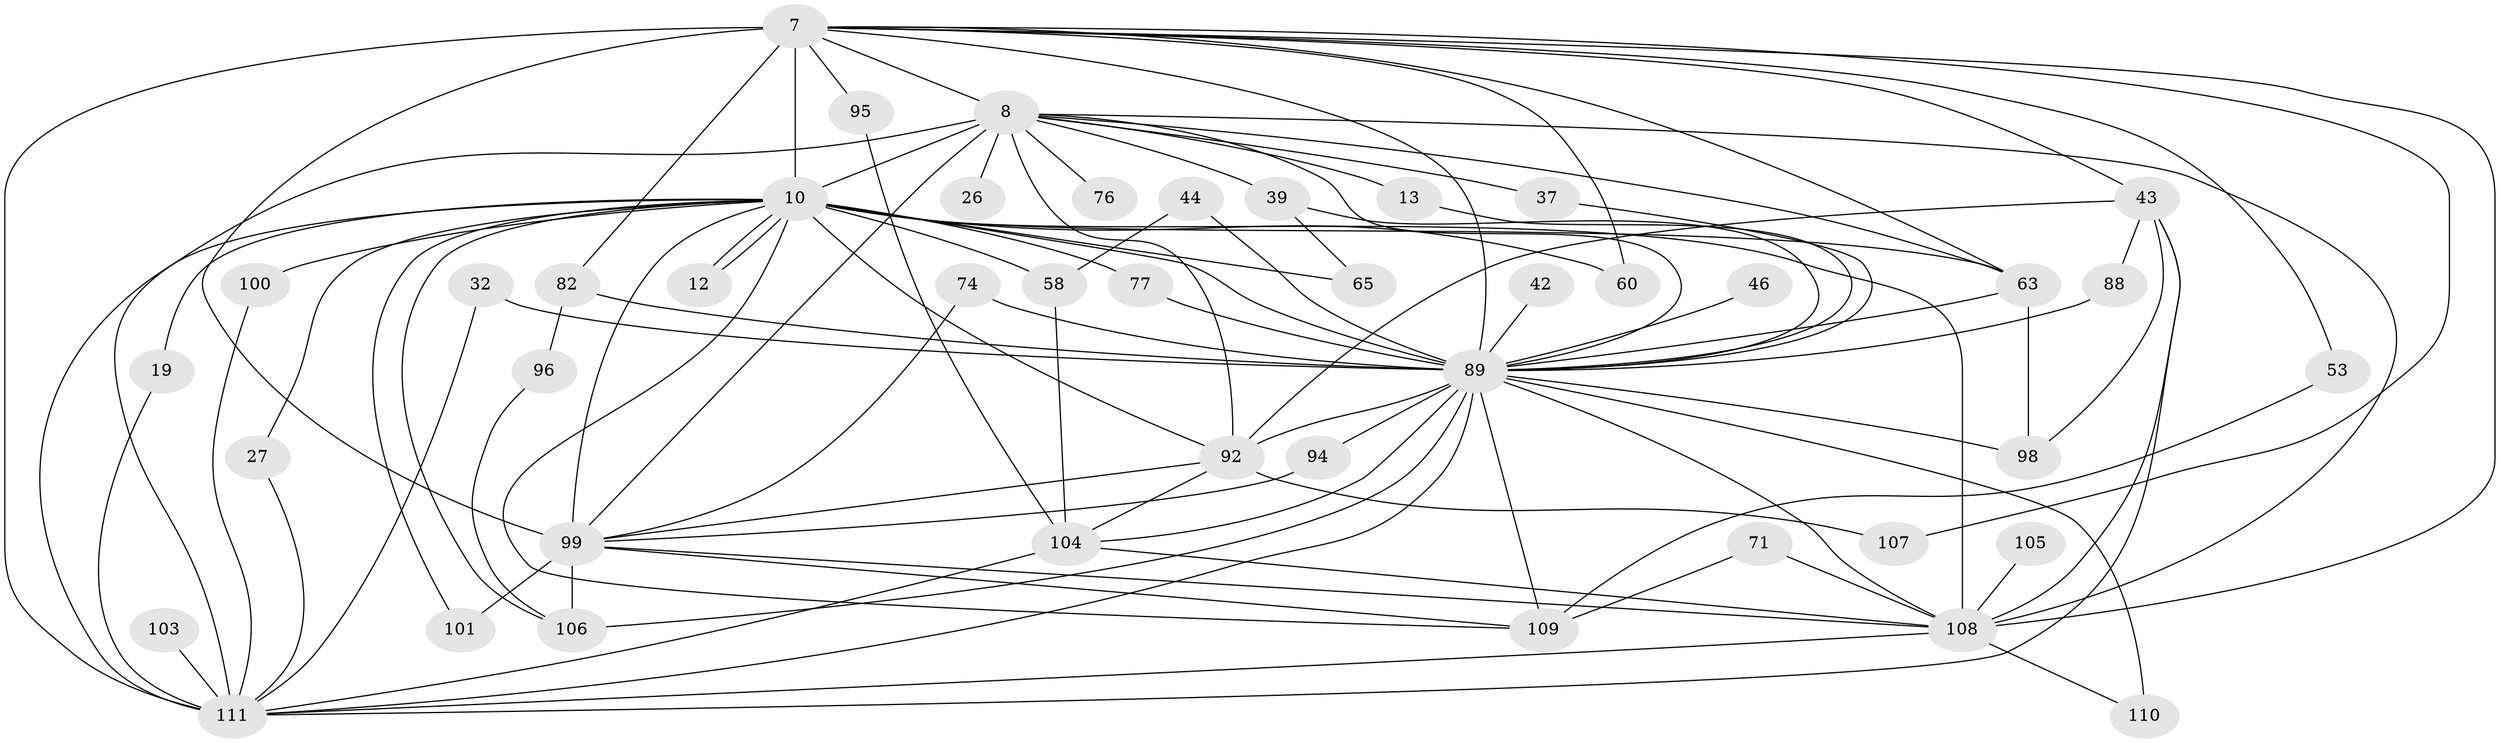 // original degree distribution, {20: 0.009009009009009009, 13: 0.009009009009009009, 17: 0.009009009009009009, 24: 0.018018018018018018, 19: 0.009009009009009009, 16: 0.009009009009009009, 23: 0.009009009009009009, 21: 0.018018018018018018, 7: 0.02702702702702703, 2: 0.4774774774774775, 9: 0.009009009009009009, 3: 0.24324324324324326, 4: 0.11711711711711711, 5: 0.009009009009009009, 8: 0.018018018018018018, 6: 0.009009009009009009}
// Generated by graph-tools (version 1.1) at 2025/47/03/04/25 21:47:50]
// undirected, 44 vertices, 98 edges
graph export_dot {
graph [start="1"]
  node [color=gray90,style=filled];
  7 [super="+5"];
  8 [super="+2"];
  10 [super="+1"];
  12;
  13;
  19;
  26;
  27;
  32;
  37;
  39 [super="+38"];
  42;
  43 [super="+41"];
  44;
  46;
  53;
  58 [super="+25+23"];
  60;
  63 [super="+22+20+56"];
  65;
  71;
  74;
  76;
  77;
  82 [super="+47"];
  88;
  89 [super="+48+49+9"];
  92 [super="+83+84+85"];
  94;
  95;
  96;
  98 [super="+30"];
  99 [super="+73+68+81+97"];
  100 [super="+80"];
  101;
  103 [super="+50"];
  104 [super="+11+15"];
  105;
  106 [super="+66+93"];
  107;
  108 [super="+61+78+102+69"];
  109 [super="+79+34+57"];
  110;
  111 [super="+87+6"];
  7 -- 8 [weight=4];
  7 -- 10 [weight=4];
  7 -- 60;
  7 -- 63 [weight=2];
  7 -- 95;
  7 -- 107;
  7 -- 53;
  7 -- 82 [weight=2];
  7 -- 43 [weight=2];
  7 -- 111 [weight=4];
  7 -- 89 [weight=6];
  7 -- 99 [weight=11];
  7 -- 108;
  8 -- 10 [weight=4];
  8 -- 13;
  8 -- 26 [weight=2];
  8 -- 37;
  8 -- 39 [weight=2];
  8 -- 76 [weight=2];
  8 -- 111 [weight=5];
  8 -- 89 [weight=5];
  8 -- 99;
  8 -- 92 [weight=3];
  8 -- 108;
  8 -- 63;
  10 -- 12;
  10 -- 12;
  10 -- 27;
  10 -- 60;
  10 -- 101;
  10 -- 65;
  10 -- 100 [weight=2];
  10 -- 77;
  10 -- 19;
  10 -- 58 [weight=3];
  10 -- 109;
  10 -- 111 [weight=4];
  10 -- 106;
  10 -- 89 [weight=4];
  10 -- 92;
  10 -- 108 [weight=5];
  10 -- 99;
  10 -- 63;
  13 -- 89;
  19 -- 111;
  27 -- 111;
  32 -- 111;
  32 -- 89;
  37 -- 89;
  39 -- 65;
  39 -- 89;
  42 -- 89 [weight=2];
  43 -- 88;
  43 -- 98;
  43 -- 111 [weight=2];
  43 -- 92 [weight=2];
  43 -- 108 [weight=2];
  44 -- 58;
  44 -- 89;
  46 -- 89 [weight=2];
  53 -- 109;
  58 -- 104;
  63 -- 98;
  63 -- 89;
  71 -- 109;
  71 -- 108;
  74 -- 89;
  74 -- 99;
  77 -- 89;
  82 -- 96;
  82 -- 89 [weight=2];
  88 -- 89;
  89 -- 111 [weight=7];
  89 -- 106 [weight=2];
  89 -- 94;
  89 -- 98;
  89 -- 104 [weight=2];
  89 -- 109 [weight=3];
  89 -- 110;
  89 -- 108 [weight=3];
  89 -- 92 [weight=2];
  92 -- 99;
  92 -- 107;
  92 -- 104;
  94 -- 99;
  95 -- 104;
  96 -- 106;
  99 -- 101;
  99 -- 106;
  99 -- 108 [weight=2];
  99 -- 109 [weight=2];
  100 -- 111;
  103 -- 111 [weight=3];
  104 -- 111 [weight=2];
  104 -- 108;
  105 -- 108 [weight=2];
  108 -- 110;
  108 -- 111;
}
